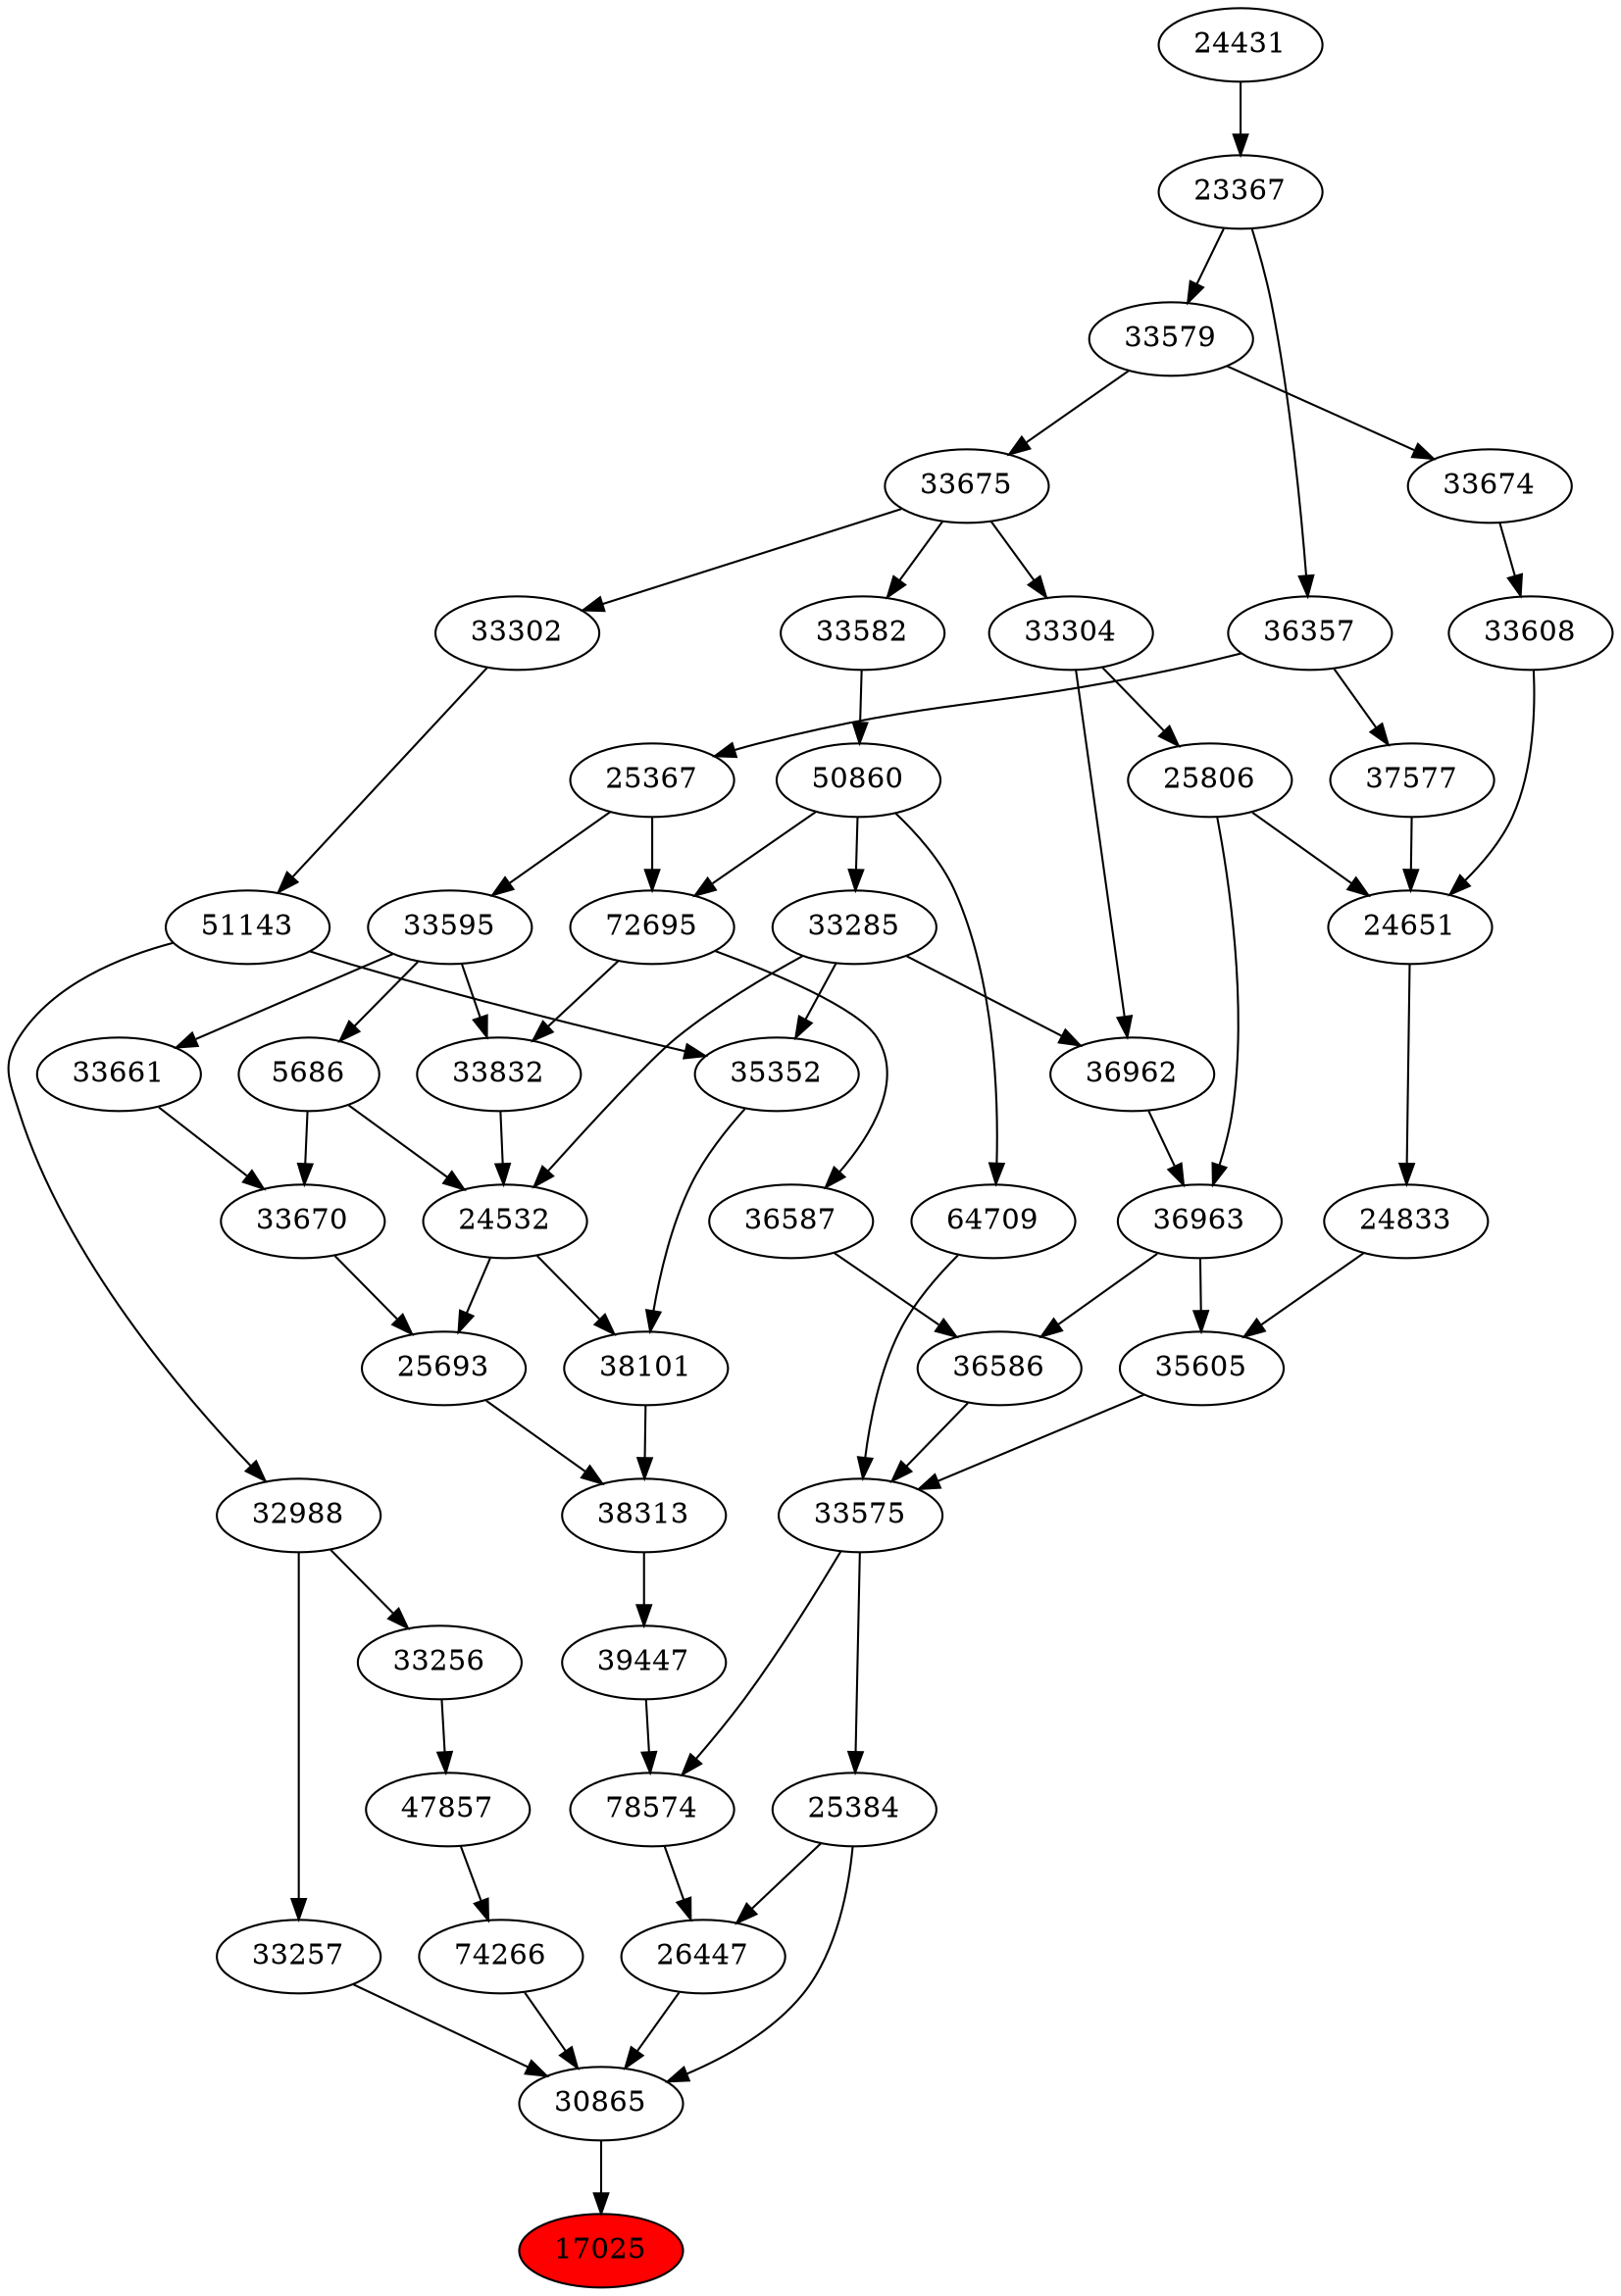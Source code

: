 strict digraph{ 
17025 [label="17025" fillcolor=red style=filled]
30865 -> 17025
30865 [label="30865"]
33257 -> 30865
25384 -> 30865
26447 -> 30865
74266 -> 30865
33257 [label="33257"]
32988 -> 33257
25384 [label="25384"]
33575 -> 25384
26447 [label="26447"]
25384 -> 26447
78574 -> 26447
74266 [label="74266"]
47857 -> 74266
32988 [label="32988"]
51143 -> 32988
33575 [label="33575"]
36586 -> 33575
35605 -> 33575
64709 -> 33575
78574 [label="78574"]
39447 -> 78574
33575 -> 78574
47857 [label="47857"]
33256 -> 47857
51143 [label="51143"]
33302 -> 51143
36586 [label="36586"]
36587 -> 36586
36963 -> 36586
35605 [label="35605"]
24833 -> 35605
36963 -> 35605
64709 [label="64709"]
50860 -> 64709
39447 [label="39447"]
38313 -> 39447
33256 [label="33256"]
32988 -> 33256
33302 [label="33302"]
33675 -> 33302
36587 [label="36587"]
72695 -> 36587
36963 [label="36963"]
36962 -> 36963
25806 -> 36963
24833 [label="24833"]
24651 -> 24833
50860 [label="50860"]
33582 -> 50860
38313 [label="38313"]
25693 -> 38313
38101 -> 38313
33675 [label="33675"]
33579 -> 33675
72695 [label="72695"]
50860 -> 72695
25367 -> 72695
36962 [label="36962"]
33285 -> 36962
33304 -> 36962
25806 [label="25806"]
33304 -> 25806
24651 [label="24651"]
25806 -> 24651
33608 -> 24651
37577 -> 24651
33582 [label="33582"]
33675 -> 33582
25693 [label="25693"]
24532 -> 25693
33670 -> 25693
38101 [label="38101"]
24532 -> 38101
35352 -> 38101
33579 [label="33579"]
23367 -> 33579
25367 [label="25367"]
36357 -> 25367
33285 [label="33285"]
50860 -> 33285
33304 [label="33304"]
33675 -> 33304
33608 [label="33608"]
33674 -> 33608
37577 [label="37577"]
36357 -> 37577
24532 [label="24532"]
33285 -> 24532
5686 -> 24532
33832 -> 24532
33670 [label="33670"]
5686 -> 33670
33661 -> 33670
35352 [label="35352"]
33285 -> 35352
51143 -> 35352
23367 [label="23367"]
24431 -> 23367
36357 [label="36357"]
23367 -> 36357
33674 [label="33674"]
33579 -> 33674
5686 [label="5686"]
33595 -> 5686
33832 [label="33832"]
72695 -> 33832
33595 -> 33832
33661 [label="33661"]
33595 -> 33661
24431 [label="24431"]
33595 [label="33595"]
25367 -> 33595
}